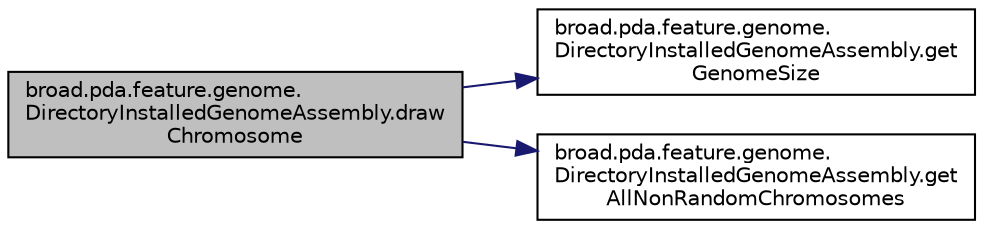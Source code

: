 digraph "broad.pda.feature.genome.DirectoryInstalledGenomeAssembly.drawChromosome"
{
  edge [fontname="Helvetica",fontsize="10",labelfontname="Helvetica",labelfontsize="10"];
  node [fontname="Helvetica",fontsize="10",shape=record];
  rankdir="LR";
  Node1 [label="broad.pda.feature.genome.\lDirectoryInstalledGenomeAssembly.draw\lChromosome",height=0.2,width=0.4,color="black", fillcolor="grey75", style="filled" fontcolor="black"];
  Node1 -> Node2 [color="midnightblue",fontsize="10",style="solid",fontname="Helvetica"];
  Node2 [label="broad.pda.feature.genome.\lDirectoryInstalledGenomeAssembly.get\lGenomeSize",height=0.2,width=0.4,color="black", fillcolor="white", style="filled",URL="$classbroad_1_1pda_1_1feature_1_1genome_1_1_directory_installed_genome_assembly.html#a928bd63f7e8e0fc7ff953346a44410e8"];
  Node1 -> Node3 [color="midnightblue",fontsize="10",style="solid",fontname="Helvetica"];
  Node3 [label="broad.pda.feature.genome.\lDirectoryInstalledGenomeAssembly.get\lAllNonRandomChromosomes",height=0.2,width=0.4,color="black", fillcolor="white", style="filled",URL="$classbroad_1_1pda_1_1feature_1_1genome_1_1_directory_installed_genome_assembly.html#a40ce13a9c4f63ea6766e1b7a4762693c"];
}
